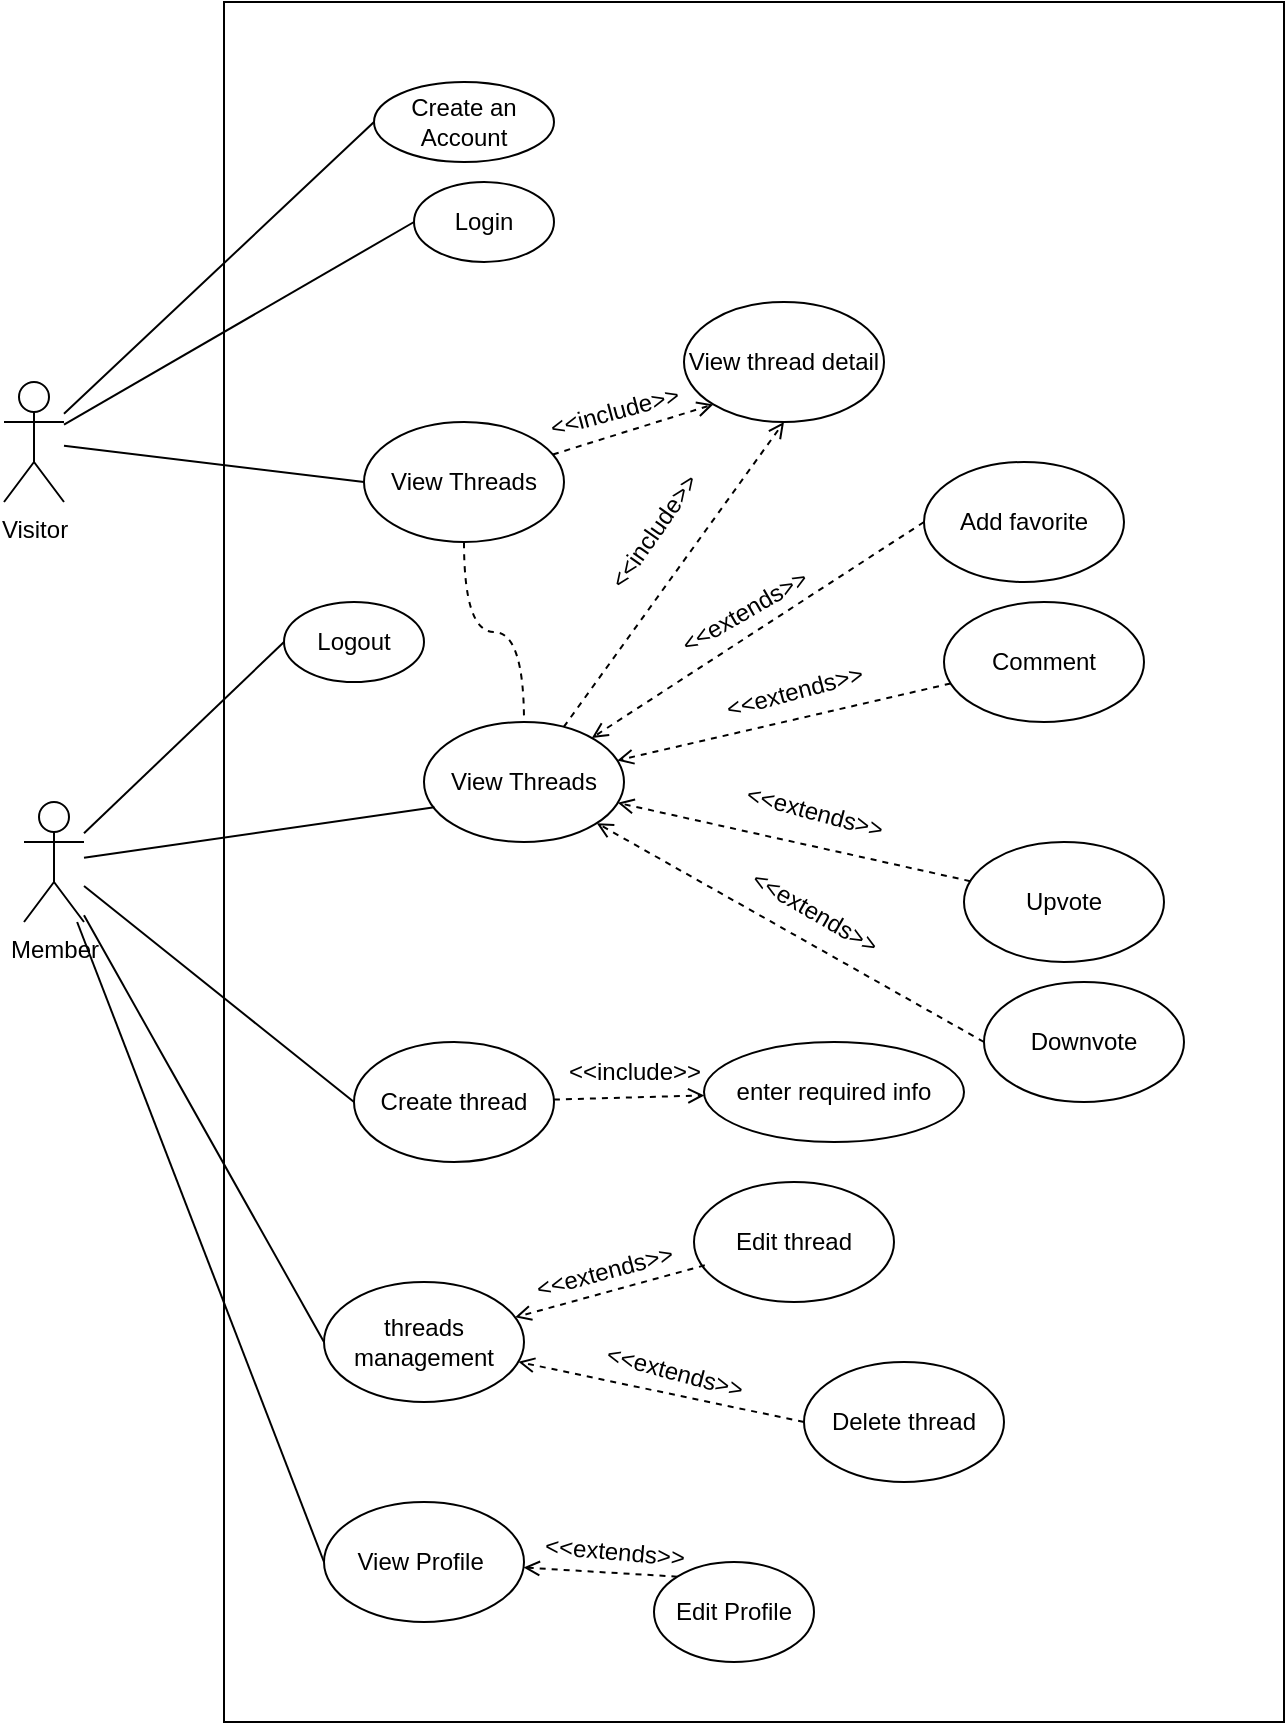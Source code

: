 <mxfile version="24.8.0">
  <diagram name="Trang-1" id="h1iMuyx2vo7tg9_zRuOv">
    <mxGraphModel dx="1300" dy="700" grid="1" gridSize="10" guides="1" tooltips="1" connect="1" arrows="1" fold="1" page="1" pageScale="1" pageWidth="827" pageHeight="1169" math="0" shadow="0">
      <root>
        <mxCell id="0" />
        <mxCell id="1" parent="0" />
        <mxCell id="LnjJ8S02E94sQUpCKak5-77" value="" style="rounded=0;whiteSpace=wrap;html=1;" vertex="1" parent="1">
          <mxGeometry x="160" y="230" width="530" height="860" as="geometry" />
        </mxCell>
        <mxCell id="LnjJ8S02E94sQUpCKak5-37" style="rounded=0;orthogonalLoop=1;jettySize=auto;html=1;entryX=0;entryY=0.5;entryDx=0;entryDy=0;endArrow=none;endFill=0;" edge="1" parent="1" source="LnjJ8S02E94sQUpCKak5-1" target="LnjJ8S02E94sQUpCKak5-3">
          <mxGeometry relative="1" as="geometry" />
        </mxCell>
        <mxCell id="LnjJ8S02E94sQUpCKak5-38" style="rounded=0;orthogonalLoop=1;jettySize=auto;html=1;entryX=0;entryY=0.5;entryDx=0;entryDy=0;endArrow=none;endFill=0;" edge="1" parent="1" source="LnjJ8S02E94sQUpCKak5-1" target="LnjJ8S02E94sQUpCKak5-4">
          <mxGeometry relative="1" as="geometry" />
        </mxCell>
        <mxCell id="LnjJ8S02E94sQUpCKak5-39" style="rounded=0;orthogonalLoop=1;jettySize=auto;html=1;entryX=0;entryY=0.5;entryDx=0;entryDy=0;endArrow=none;endFill=0;" edge="1" parent="1" source="LnjJ8S02E94sQUpCKak5-1" target="LnjJ8S02E94sQUpCKak5-2">
          <mxGeometry relative="1" as="geometry" />
        </mxCell>
        <mxCell id="LnjJ8S02E94sQUpCKak5-1" value="Visitor" style="shape=umlActor;verticalLabelPosition=bottom;verticalAlign=top;html=1;outlineConnect=0;" vertex="1" parent="1">
          <mxGeometry x="50" y="420" width="30" height="60" as="geometry" />
        </mxCell>
        <mxCell id="LnjJ8S02E94sQUpCKak5-2" value="Create an Account" style="ellipse;whiteSpace=wrap;html=1;" vertex="1" parent="1">
          <mxGeometry x="235" y="270" width="90" height="40" as="geometry" />
        </mxCell>
        <mxCell id="LnjJ8S02E94sQUpCKak5-3" value="Login" style="ellipse;whiteSpace=wrap;html=1;" vertex="1" parent="1">
          <mxGeometry x="255" y="320" width="70" height="40" as="geometry" />
        </mxCell>
        <mxCell id="LnjJ8S02E94sQUpCKak5-45" style="rounded=0;orthogonalLoop=1;jettySize=auto;html=1;entryX=0;entryY=1;entryDx=0;entryDy=0;endArrow=open;endFill=0;dashed=1;" edge="1" parent="1" source="LnjJ8S02E94sQUpCKak5-4" target="LnjJ8S02E94sQUpCKak5-18">
          <mxGeometry relative="1" as="geometry" />
        </mxCell>
        <mxCell id="LnjJ8S02E94sQUpCKak5-60" style="edgeStyle=orthogonalEdgeStyle;rounded=0;orthogonalLoop=1;jettySize=auto;html=1;curved=1;endArrow=none;endFill=0;dashed=1;" edge="1" parent="1" source="LnjJ8S02E94sQUpCKak5-4" target="LnjJ8S02E94sQUpCKak5-17">
          <mxGeometry relative="1" as="geometry" />
        </mxCell>
        <mxCell id="LnjJ8S02E94sQUpCKak5-4" value="View Threads" style="ellipse;whiteSpace=wrap;html=1;" vertex="1" parent="1">
          <mxGeometry x="230" y="440" width="100" height="60" as="geometry" />
        </mxCell>
        <mxCell id="LnjJ8S02E94sQUpCKak5-5" value="Add favorite" style="ellipse;whiteSpace=wrap;html=1;" vertex="1" parent="1">
          <mxGeometry x="510" y="460" width="100" height="60" as="geometry" />
        </mxCell>
        <mxCell id="LnjJ8S02E94sQUpCKak5-10" value="Comment" style="ellipse;whiteSpace=wrap;html=1;" vertex="1" parent="1">
          <mxGeometry x="520" y="530" width="100" height="60" as="geometry" />
        </mxCell>
        <mxCell id="LnjJ8S02E94sQUpCKak5-11" value="Upvote" style="ellipse;whiteSpace=wrap;html=1;" vertex="1" parent="1">
          <mxGeometry x="530" y="650" width="100" height="60" as="geometry" />
        </mxCell>
        <mxCell id="LnjJ8S02E94sQUpCKak5-48" style="rounded=0;orthogonalLoop=1;jettySize=auto;html=1;endArrow=open;endFill=0;dashed=1;" edge="1" parent="1" source="LnjJ8S02E94sQUpCKak5-12" target="LnjJ8S02E94sQUpCKak5-13">
          <mxGeometry relative="1" as="geometry" />
        </mxCell>
        <mxCell id="LnjJ8S02E94sQUpCKak5-12" value="Create thread" style="ellipse;whiteSpace=wrap;html=1;" vertex="1" parent="1">
          <mxGeometry x="225" y="750" width="100" height="60" as="geometry" />
        </mxCell>
        <mxCell id="LnjJ8S02E94sQUpCKak5-13" value="enter required info" style="ellipse;whiteSpace=wrap;html=1;" vertex="1" parent="1">
          <mxGeometry x="400" y="750" width="130" height="50" as="geometry" />
        </mxCell>
        <mxCell id="LnjJ8S02E94sQUpCKak5-14" value="Delete thread" style="ellipse;whiteSpace=wrap;html=1;" vertex="1" parent="1">
          <mxGeometry x="450" y="910" width="100" height="60" as="geometry" />
        </mxCell>
        <mxCell id="LnjJ8S02E94sQUpCKak5-15" value="Edit thread" style="ellipse;whiteSpace=wrap;html=1;" vertex="1" parent="1">
          <mxGeometry x="395" y="820" width="100" height="60" as="geometry" />
        </mxCell>
        <mxCell id="LnjJ8S02E94sQUpCKak5-28" style="rounded=0;orthogonalLoop=1;jettySize=auto;html=1;endArrow=open;endFill=0;dashed=1;exitX=0;exitY=0.5;exitDx=0;exitDy=0;" edge="1" parent="1" source="LnjJ8S02E94sQUpCKak5-5" target="LnjJ8S02E94sQUpCKak5-17">
          <mxGeometry relative="1" as="geometry" />
        </mxCell>
        <mxCell id="LnjJ8S02E94sQUpCKak5-29" style="rounded=0;orthogonalLoop=1;jettySize=auto;html=1;endArrow=open;endFill=0;dashed=1;" edge="1" parent="1" source="LnjJ8S02E94sQUpCKak5-10" target="LnjJ8S02E94sQUpCKak5-17">
          <mxGeometry relative="1" as="geometry" />
        </mxCell>
        <mxCell id="LnjJ8S02E94sQUpCKak5-30" style="rounded=0;orthogonalLoop=1;jettySize=auto;html=1;endArrow=open;endFill=0;dashed=1;" edge="1" parent="1" source="LnjJ8S02E94sQUpCKak5-11" target="LnjJ8S02E94sQUpCKak5-17">
          <mxGeometry relative="1" as="geometry" />
        </mxCell>
        <mxCell id="LnjJ8S02E94sQUpCKak5-47" style="rounded=0;orthogonalLoop=1;jettySize=auto;html=1;endArrow=open;endFill=0;dashed=1;exitX=0;exitY=0.5;exitDx=0;exitDy=0;" edge="1" parent="1" source="LnjJ8S02E94sQUpCKak5-31" target="LnjJ8S02E94sQUpCKak5-17">
          <mxGeometry relative="1" as="geometry" />
        </mxCell>
        <mxCell id="LnjJ8S02E94sQUpCKak5-59" style="rounded=0;orthogonalLoop=1;jettySize=auto;html=1;entryX=0.5;entryY=1;entryDx=0;entryDy=0;dashed=1;endArrow=open;endFill=0;" edge="1" parent="1" source="LnjJ8S02E94sQUpCKak5-17" target="LnjJ8S02E94sQUpCKak5-18">
          <mxGeometry relative="1" as="geometry" />
        </mxCell>
        <mxCell id="LnjJ8S02E94sQUpCKak5-17" value="View Threads" style="ellipse;whiteSpace=wrap;html=1;" vertex="1" parent="1">
          <mxGeometry x="260" y="590" width="100" height="60" as="geometry" />
        </mxCell>
        <mxCell id="LnjJ8S02E94sQUpCKak5-18" value="View thread detail" style="ellipse;whiteSpace=wrap;html=1;" vertex="1" parent="1">
          <mxGeometry x="390" y="380" width="100" height="60" as="geometry" />
        </mxCell>
        <mxCell id="LnjJ8S02E94sQUpCKak5-40" style="rounded=0;orthogonalLoop=1;jettySize=auto;html=1;entryX=0;entryY=0.5;entryDx=0;entryDy=0;endArrow=none;endFill=0;" edge="1" parent="1" source="LnjJ8S02E94sQUpCKak5-19" target="LnjJ8S02E94sQUpCKak5-27">
          <mxGeometry relative="1" as="geometry" />
        </mxCell>
        <mxCell id="LnjJ8S02E94sQUpCKak5-42" style="rounded=0;orthogonalLoop=1;jettySize=auto;html=1;entryX=0;entryY=0.5;entryDx=0;entryDy=0;endArrow=none;endFill=0;" edge="1" parent="1" source="LnjJ8S02E94sQUpCKak5-19" target="LnjJ8S02E94sQUpCKak5-12">
          <mxGeometry relative="1" as="geometry" />
        </mxCell>
        <mxCell id="LnjJ8S02E94sQUpCKak5-43" style="rounded=0;orthogonalLoop=1;jettySize=auto;html=1;entryX=0;entryY=0.5;entryDx=0;entryDy=0;endArrow=none;endFill=0;" edge="1" parent="1" source="LnjJ8S02E94sQUpCKak5-19" target="LnjJ8S02E94sQUpCKak5-32">
          <mxGeometry relative="1" as="geometry" />
        </mxCell>
        <mxCell id="LnjJ8S02E94sQUpCKak5-44" style="rounded=0;orthogonalLoop=1;jettySize=auto;html=1;entryX=0;entryY=0.5;entryDx=0;entryDy=0;endArrow=none;endFill=0;" edge="1" parent="1" source="LnjJ8S02E94sQUpCKak5-19" target="LnjJ8S02E94sQUpCKak5-34">
          <mxGeometry relative="1" as="geometry" />
        </mxCell>
        <mxCell id="LnjJ8S02E94sQUpCKak5-19" value="Member" style="shape=umlActor;verticalLabelPosition=bottom;verticalAlign=top;html=1;outlineConnect=0;" vertex="1" parent="1">
          <mxGeometry x="60" y="630" width="30" height="60" as="geometry" />
        </mxCell>
        <mxCell id="LnjJ8S02E94sQUpCKak5-27" value="Logout" style="ellipse;whiteSpace=wrap;html=1;" vertex="1" parent="1">
          <mxGeometry x="190" y="530" width="70" height="40" as="geometry" />
        </mxCell>
        <mxCell id="LnjJ8S02E94sQUpCKak5-31" value="Downvote" style="ellipse;whiteSpace=wrap;html=1;" vertex="1" parent="1">
          <mxGeometry x="540" y="720" width="100" height="60" as="geometry" />
        </mxCell>
        <mxCell id="LnjJ8S02E94sQUpCKak5-52" style="rounded=0;orthogonalLoop=1;jettySize=auto;html=1;endArrow=open;endFill=0;dashed=1;exitX=0;exitY=0.5;exitDx=0;exitDy=0;" edge="1" parent="1" source="LnjJ8S02E94sQUpCKak5-14" target="LnjJ8S02E94sQUpCKak5-32">
          <mxGeometry relative="1" as="geometry" />
        </mxCell>
        <mxCell id="LnjJ8S02E94sQUpCKak5-32" value="threads management" style="ellipse;whiteSpace=wrap;html=1;" vertex="1" parent="1">
          <mxGeometry x="210" y="870" width="100" height="60" as="geometry" />
        </mxCell>
        <mxCell id="LnjJ8S02E94sQUpCKak5-53" style="rounded=0;orthogonalLoop=1;jettySize=auto;html=1;endArrow=open;endFill=0;dashed=1;exitX=0;exitY=0;exitDx=0;exitDy=0;" edge="1" parent="1" source="LnjJ8S02E94sQUpCKak5-36" target="LnjJ8S02E94sQUpCKak5-34">
          <mxGeometry relative="1" as="geometry" />
        </mxCell>
        <mxCell id="LnjJ8S02E94sQUpCKak5-34" value="View Profile&amp;nbsp;" style="ellipse;whiteSpace=wrap;html=1;" vertex="1" parent="1">
          <mxGeometry x="210" y="980" width="100" height="60" as="geometry" />
        </mxCell>
        <mxCell id="LnjJ8S02E94sQUpCKak5-36" value="Edit Profile" style="ellipse;whiteSpace=wrap;html=1;" vertex="1" parent="1">
          <mxGeometry x="375" y="1010" width="80" height="50" as="geometry" />
        </mxCell>
        <mxCell id="LnjJ8S02E94sQUpCKak5-41" style="rounded=0;orthogonalLoop=1;jettySize=auto;html=1;entryX=0.052;entryY=0.71;entryDx=0;entryDy=0;entryPerimeter=0;endArrow=none;endFill=0;" edge="1" parent="1" source="LnjJ8S02E94sQUpCKak5-19" target="LnjJ8S02E94sQUpCKak5-17">
          <mxGeometry relative="1" as="geometry" />
        </mxCell>
        <mxCell id="LnjJ8S02E94sQUpCKak5-51" style="rounded=0;orthogonalLoop=1;jettySize=auto;html=1;endArrow=open;endFill=0;dashed=1;exitX=0.054;exitY=0.694;exitDx=0;exitDy=0;exitPerimeter=0;" edge="1" parent="1" source="LnjJ8S02E94sQUpCKak5-15" target="LnjJ8S02E94sQUpCKak5-32">
          <mxGeometry relative="1" as="geometry" />
        </mxCell>
        <mxCell id="LnjJ8S02E94sQUpCKak5-54" value="&amp;lt;&amp;lt;include&amp;gt;&amp;gt;" style="text;html=1;align=center;verticalAlign=middle;resizable=0;points=[];autosize=1;strokeColor=none;fillColor=none;rotation=-15;" vertex="1" parent="1">
          <mxGeometry x="310" y="420" width="90" height="30" as="geometry" />
        </mxCell>
        <mxCell id="LnjJ8S02E94sQUpCKak5-56" value="&amp;lt;&amp;lt;include&amp;gt;&amp;gt;" style="text;html=1;align=center;verticalAlign=middle;resizable=0;points=[];autosize=1;strokeColor=none;fillColor=none;rotation=-55;" vertex="1" parent="1">
          <mxGeometry x="330" y="480" width="90" height="30" as="geometry" />
        </mxCell>
        <mxCell id="LnjJ8S02E94sQUpCKak5-61" value="&amp;lt;&amp;lt;extends&amp;gt;&amp;gt;" style="text;html=1;align=center;verticalAlign=middle;resizable=0;points=[];autosize=1;strokeColor=none;fillColor=none;rotation=-30;" vertex="1" parent="1">
          <mxGeometry x="375" y="520" width="90" height="30" as="geometry" />
        </mxCell>
        <mxCell id="LnjJ8S02E94sQUpCKak5-62" value="&amp;lt;&amp;lt;extends&amp;gt;&amp;gt;" style="text;html=1;align=center;verticalAlign=middle;resizable=0;points=[];autosize=1;strokeColor=none;fillColor=none;rotation=-15;" vertex="1" parent="1">
          <mxGeometry x="400" y="560" width="90" height="30" as="geometry" />
        </mxCell>
        <mxCell id="LnjJ8S02E94sQUpCKak5-63" value="&amp;lt;&amp;lt;extends&amp;gt;&amp;gt;" style="text;html=1;align=center;verticalAlign=middle;resizable=0;points=[];autosize=1;strokeColor=none;fillColor=none;rotation=15;" vertex="1" parent="1">
          <mxGeometry x="410" y="620" width="90" height="30" as="geometry" />
        </mxCell>
        <mxCell id="LnjJ8S02E94sQUpCKak5-64" value="&amp;lt;&amp;lt;extends&amp;gt;&amp;gt;" style="text;html=1;align=center;verticalAlign=middle;resizable=0;points=[];autosize=1;strokeColor=none;fillColor=none;rotation=30;" vertex="1" parent="1">
          <mxGeometry x="410" y="670" width="90" height="30" as="geometry" />
        </mxCell>
        <mxCell id="LnjJ8S02E94sQUpCKak5-65" value="&amp;lt;&amp;lt;include&amp;gt;&amp;gt;" style="text;html=1;align=center;verticalAlign=middle;resizable=0;points=[];autosize=1;strokeColor=none;fillColor=none;rotation=0;" vertex="1" parent="1">
          <mxGeometry x="320" y="750" width="90" height="30" as="geometry" />
        </mxCell>
        <mxCell id="LnjJ8S02E94sQUpCKak5-73" value="&amp;lt;&amp;lt;extends&amp;gt;&amp;gt;" style="text;html=1;align=center;verticalAlign=middle;resizable=0;points=[];autosize=1;strokeColor=none;fillColor=none;rotation=-15;" vertex="1" parent="1">
          <mxGeometry x="305" y="850" width="90" height="30" as="geometry" />
        </mxCell>
        <mxCell id="LnjJ8S02E94sQUpCKak5-74" value="&amp;lt;&amp;lt;extends&amp;gt;&amp;gt;" style="text;html=1;align=center;verticalAlign=middle;resizable=0;points=[];autosize=1;strokeColor=none;fillColor=none;rotation=15;" vertex="1" parent="1">
          <mxGeometry x="340" y="900" width="90" height="30" as="geometry" />
        </mxCell>
        <mxCell id="LnjJ8S02E94sQUpCKak5-75" value="&amp;lt;&amp;lt;extends&amp;gt;&amp;gt;" style="text;html=1;align=center;verticalAlign=middle;resizable=0;points=[];autosize=1;strokeColor=none;fillColor=none;rotation=5;" vertex="1" parent="1">
          <mxGeometry x="310" y="990" width="90" height="30" as="geometry" />
        </mxCell>
      </root>
    </mxGraphModel>
  </diagram>
</mxfile>
